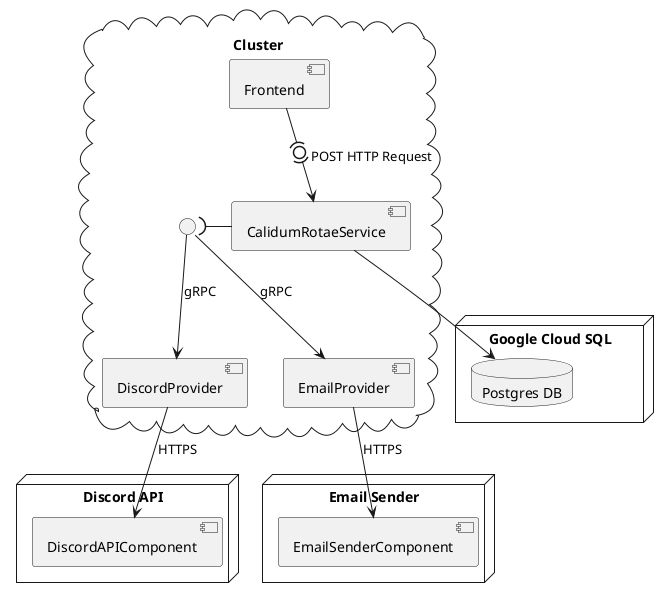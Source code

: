 @startuml calidum-rotae

node DiscordAPI as "Discord API" {
 	component DiscordAPIComponent
}

node Email as "Email Sender" {
 	component EmailSenderComponent
}

node Data as "Google Cloud SQL" {
	database Database as "Postgres DB" {
	}
}

cloud Cluster as "Cluster" {
	component CalidumRotaeService
	component Frontend
	interface " " as AP
	
	Frontend -d(0)-> CalidumRotaeService : POST HTTP Request

	'1) Discord Provider -> calls Discord API
	'2) Email Provider -> calls email (i.e.: mailgun) API

	component DiscordProvider
	component EmailProvider

	AP --> DiscordProvider : gRPC
	AP --> EmailProvider : gRPC

 	AP )- [CalidumRotaeService]
}

CalidumRotaeService --> Database
DiscordProvider --> DiscordAPIComponent  : HTTPS
EmailProvider --> EmailSenderComponent  : HTTPS

@enduml